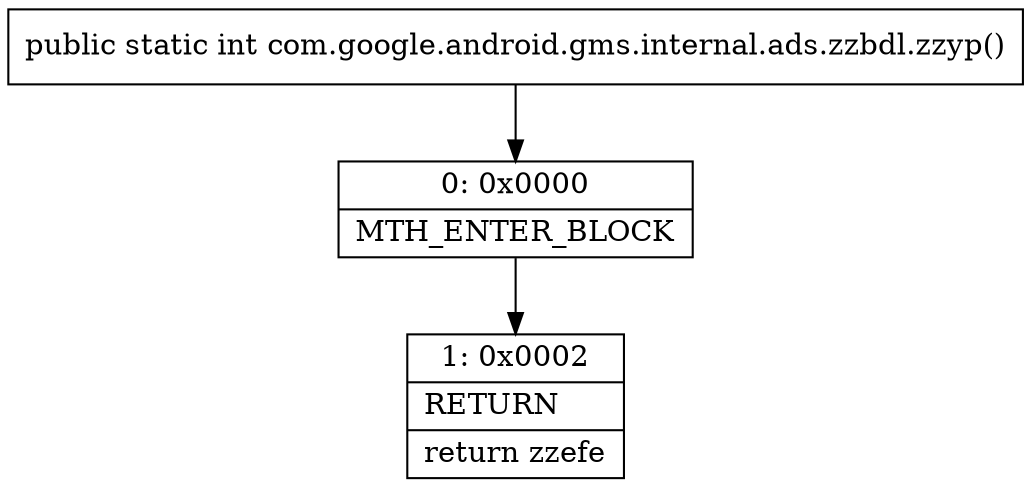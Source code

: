 digraph "CFG forcom.google.android.gms.internal.ads.zzbdl.zzyp()I" {
Node_0 [shape=record,label="{0\:\ 0x0000|MTH_ENTER_BLOCK\l}"];
Node_1 [shape=record,label="{1\:\ 0x0002|RETURN\l|return zzefe\l}"];
MethodNode[shape=record,label="{public static int com.google.android.gms.internal.ads.zzbdl.zzyp() }"];
MethodNode -> Node_0;
Node_0 -> Node_1;
}

